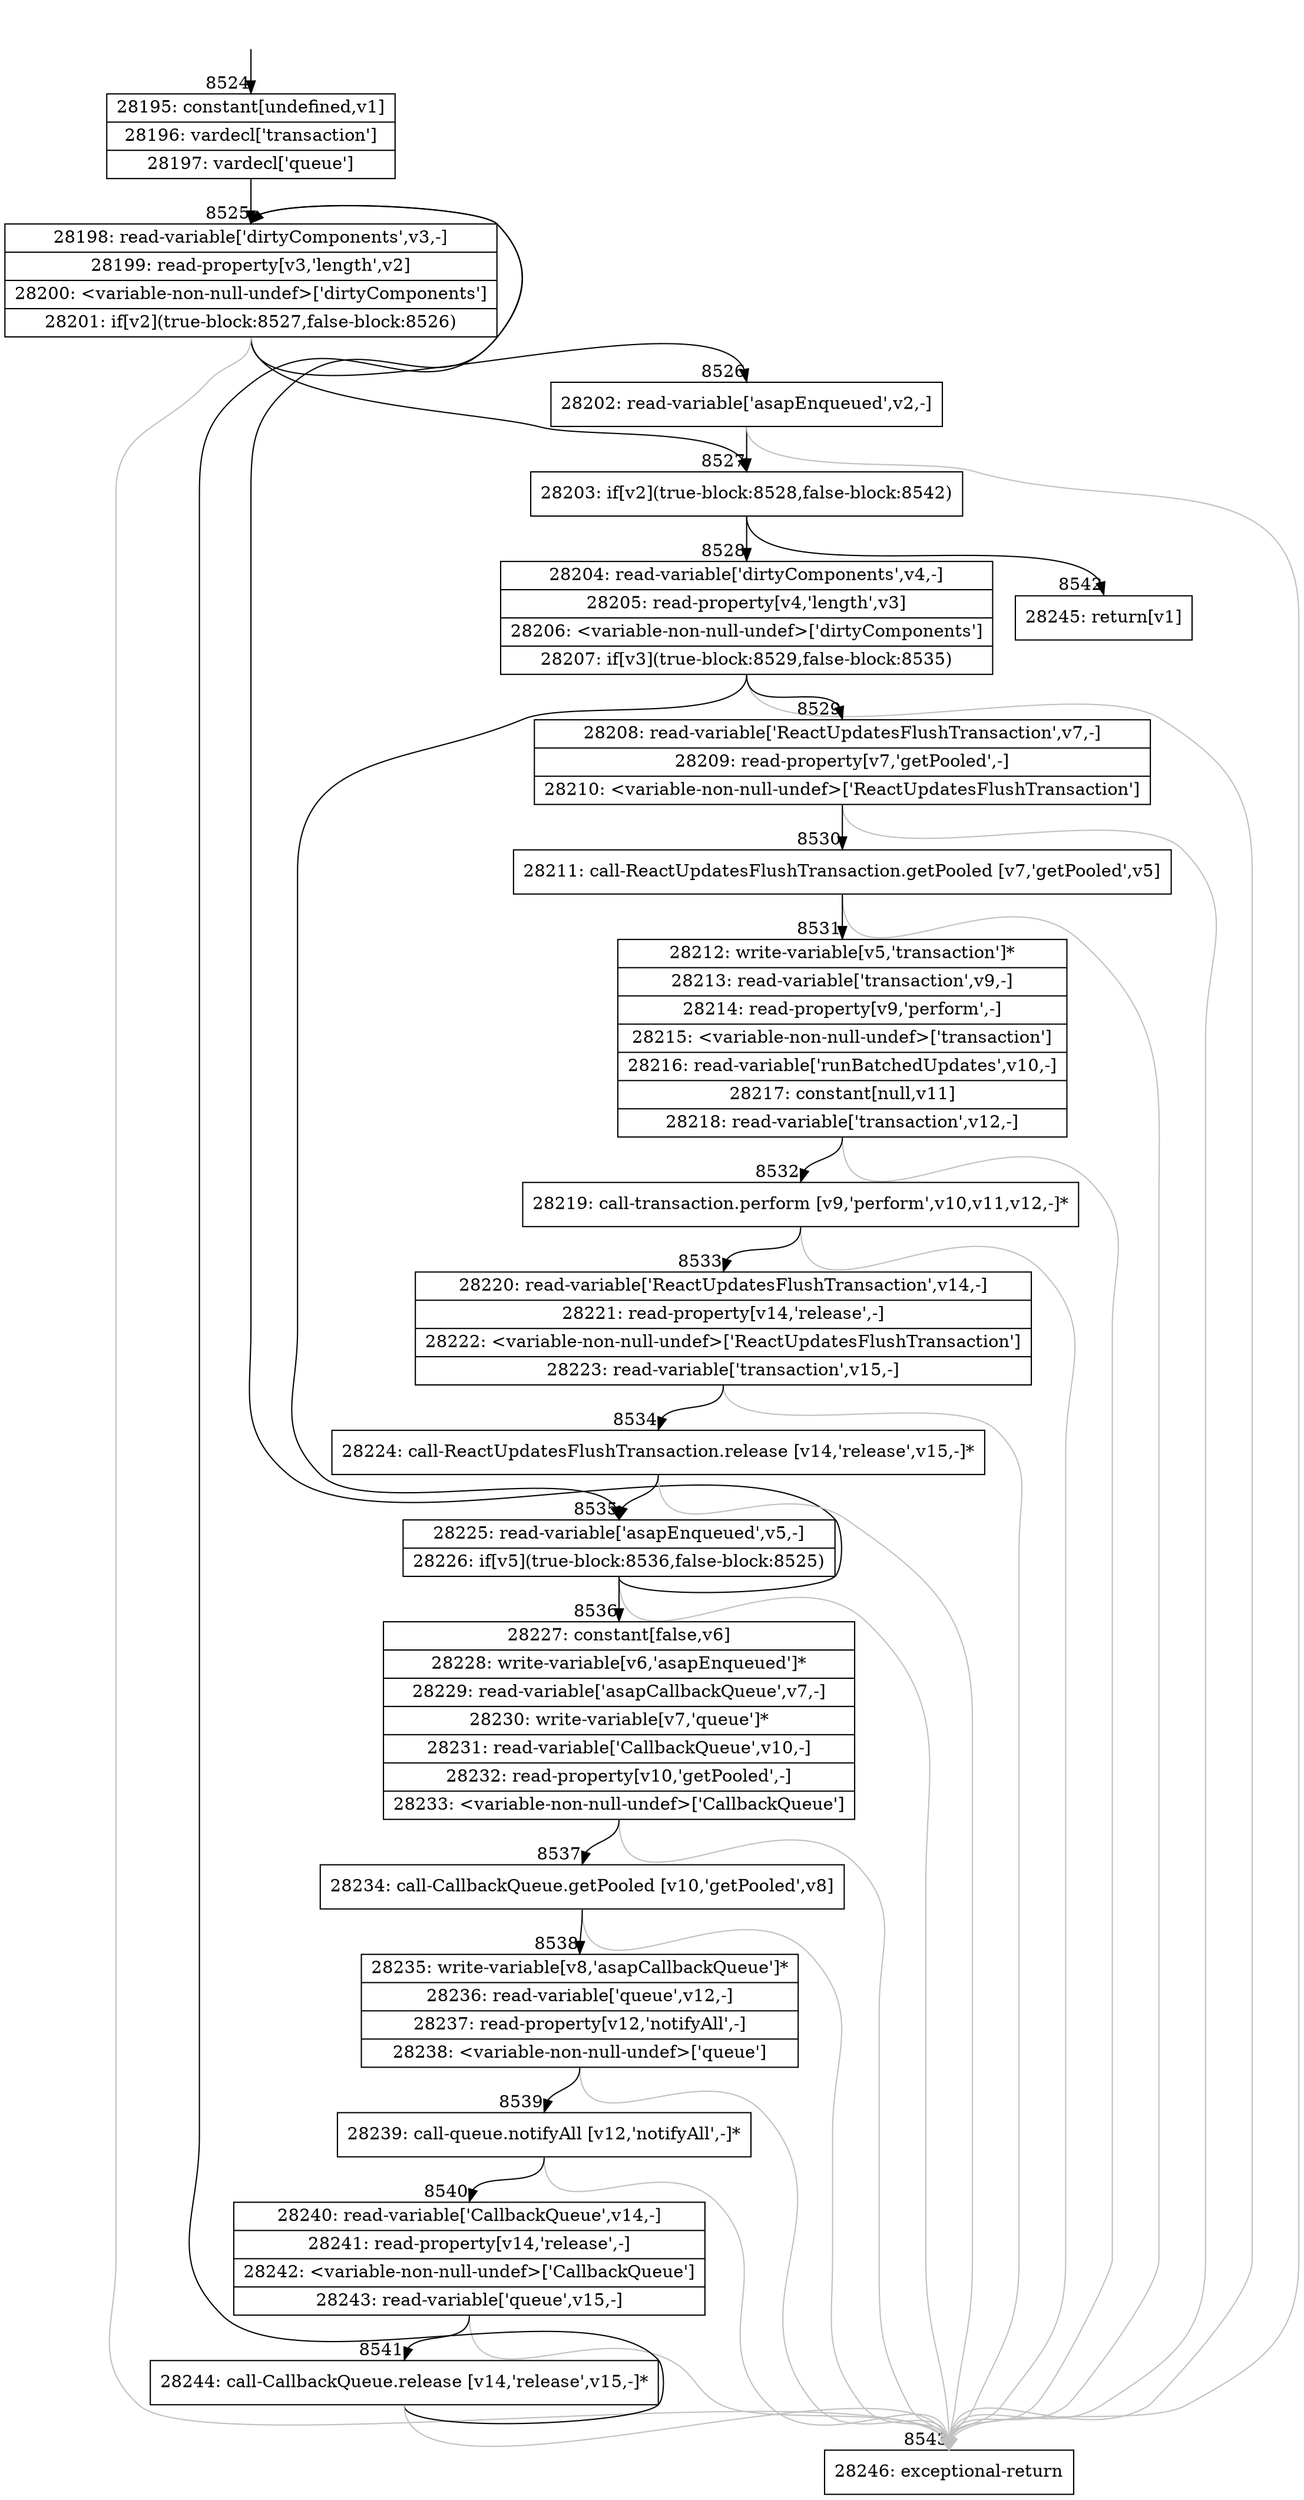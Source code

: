 digraph {
rankdir="TD"
BB_entry631[shape=none,label=""];
BB_entry631 -> BB8524 [tailport=s, headport=n, headlabel="    8524"]
BB8524 [shape=record label="{28195: constant[undefined,v1]|28196: vardecl['transaction']|28197: vardecl['queue']}" ] 
BB8524 -> BB8525 [tailport=s, headport=n, headlabel="      8525"]
BB8525 [shape=record label="{28198: read-variable['dirtyComponents',v3,-]|28199: read-property[v3,'length',v2]|28200: \<variable-non-null-undef\>['dirtyComponents']|28201: if[v2](true-block:8527,false-block:8526)}" ] 
BB8525 -> BB8527 [tailport=s, headport=n, headlabel="      8527"]
BB8525 -> BB8526 [tailport=s, headport=n, headlabel="      8526"]
BB8525 -> BB8543 [tailport=s, headport=n, color=gray, headlabel="      8543"]
BB8526 [shape=record label="{28202: read-variable['asapEnqueued',v2,-]}" ] 
BB8526 -> BB8527 [tailport=s, headport=n]
BB8526 -> BB8543 [tailport=s, headport=n, color=gray]
BB8527 [shape=record label="{28203: if[v2](true-block:8528,false-block:8542)}" ] 
BB8527 -> BB8528 [tailport=s, headport=n, headlabel="      8528"]
BB8527 -> BB8542 [tailport=s, headport=n, headlabel="      8542"]
BB8528 [shape=record label="{28204: read-variable['dirtyComponents',v4,-]|28205: read-property[v4,'length',v3]|28206: \<variable-non-null-undef\>['dirtyComponents']|28207: if[v3](true-block:8529,false-block:8535)}" ] 
BB8528 -> BB8529 [tailport=s, headport=n, headlabel="      8529"]
BB8528 -> BB8535 [tailport=s, headport=n, headlabel="      8535"]
BB8528 -> BB8543 [tailport=s, headport=n, color=gray]
BB8529 [shape=record label="{28208: read-variable['ReactUpdatesFlushTransaction',v7,-]|28209: read-property[v7,'getPooled',-]|28210: \<variable-non-null-undef\>['ReactUpdatesFlushTransaction']}" ] 
BB8529 -> BB8530 [tailport=s, headport=n, headlabel="      8530"]
BB8529 -> BB8543 [tailport=s, headport=n, color=gray]
BB8530 [shape=record label="{28211: call-ReactUpdatesFlushTransaction.getPooled [v7,'getPooled',v5]}" ] 
BB8530 -> BB8531 [tailport=s, headport=n, headlabel="      8531"]
BB8530 -> BB8543 [tailport=s, headport=n, color=gray]
BB8531 [shape=record label="{28212: write-variable[v5,'transaction']*|28213: read-variable['transaction',v9,-]|28214: read-property[v9,'perform',-]|28215: \<variable-non-null-undef\>['transaction']|28216: read-variable['runBatchedUpdates',v10,-]|28217: constant[null,v11]|28218: read-variable['transaction',v12,-]}" ] 
BB8531 -> BB8532 [tailport=s, headport=n, headlabel="      8532"]
BB8531 -> BB8543 [tailport=s, headport=n, color=gray]
BB8532 [shape=record label="{28219: call-transaction.perform [v9,'perform',v10,v11,v12,-]*}" ] 
BB8532 -> BB8533 [tailport=s, headport=n, headlabel="      8533"]
BB8532 -> BB8543 [tailport=s, headport=n, color=gray]
BB8533 [shape=record label="{28220: read-variable['ReactUpdatesFlushTransaction',v14,-]|28221: read-property[v14,'release',-]|28222: \<variable-non-null-undef\>['ReactUpdatesFlushTransaction']|28223: read-variable['transaction',v15,-]}" ] 
BB8533 -> BB8534 [tailport=s, headport=n, headlabel="      8534"]
BB8533 -> BB8543 [tailport=s, headport=n, color=gray]
BB8534 [shape=record label="{28224: call-ReactUpdatesFlushTransaction.release [v14,'release',v15,-]*}" ] 
BB8534 -> BB8535 [tailport=s, headport=n]
BB8534 -> BB8543 [tailport=s, headport=n, color=gray]
BB8535 [shape=record label="{28225: read-variable['asapEnqueued',v5,-]|28226: if[v5](true-block:8536,false-block:8525)}" ] 
BB8535 -> BB8536 [tailport=s, headport=n, headlabel="      8536"]
BB8535 -> BB8525 [tailport=s, headport=n]
BB8535 -> BB8543 [tailport=s, headport=n, color=gray]
BB8536 [shape=record label="{28227: constant[false,v6]|28228: write-variable[v6,'asapEnqueued']*|28229: read-variable['asapCallbackQueue',v7,-]|28230: write-variable[v7,'queue']*|28231: read-variable['CallbackQueue',v10,-]|28232: read-property[v10,'getPooled',-]|28233: \<variable-non-null-undef\>['CallbackQueue']}" ] 
BB8536 -> BB8537 [tailport=s, headport=n, headlabel="      8537"]
BB8536 -> BB8543 [tailport=s, headport=n, color=gray]
BB8537 [shape=record label="{28234: call-CallbackQueue.getPooled [v10,'getPooled',v8]}" ] 
BB8537 -> BB8538 [tailport=s, headport=n, headlabel="      8538"]
BB8537 -> BB8543 [tailport=s, headport=n, color=gray]
BB8538 [shape=record label="{28235: write-variable[v8,'asapCallbackQueue']*|28236: read-variable['queue',v12,-]|28237: read-property[v12,'notifyAll',-]|28238: \<variable-non-null-undef\>['queue']}" ] 
BB8538 -> BB8539 [tailport=s, headport=n, headlabel="      8539"]
BB8538 -> BB8543 [tailport=s, headport=n, color=gray]
BB8539 [shape=record label="{28239: call-queue.notifyAll [v12,'notifyAll',-]*}" ] 
BB8539 -> BB8540 [tailport=s, headport=n, headlabel="      8540"]
BB8539 -> BB8543 [tailport=s, headport=n, color=gray]
BB8540 [shape=record label="{28240: read-variable['CallbackQueue',v14,-]|28241: read-property[v14,'release',-]|28242: \<variable-non-null-undef\>['CallbackQueue']|28243: read-variable['queue',v15,-]}" ] 
BB8540 -> BB8541 [tailport=s, headport=n, headlabel="      8541"]
BB8540 -> BB8543 [tailport=s, headport=n, color=gray]
BB8541 [shape=record label="{28244: call-CallbackQueue.release [v14,'release',v15,-]*}" ] 
BB8541 -> BB8525 [tailport=s, headport=n]
BB8541 -> BB8543 [tailport=s, headport=n, color=gray]
BB8542 [shape=record label="{28245: return[v1]}" ] 
BB8543 [shape=record label="{28246: exceptional-return}" ] 
//#$~ 14952
}
